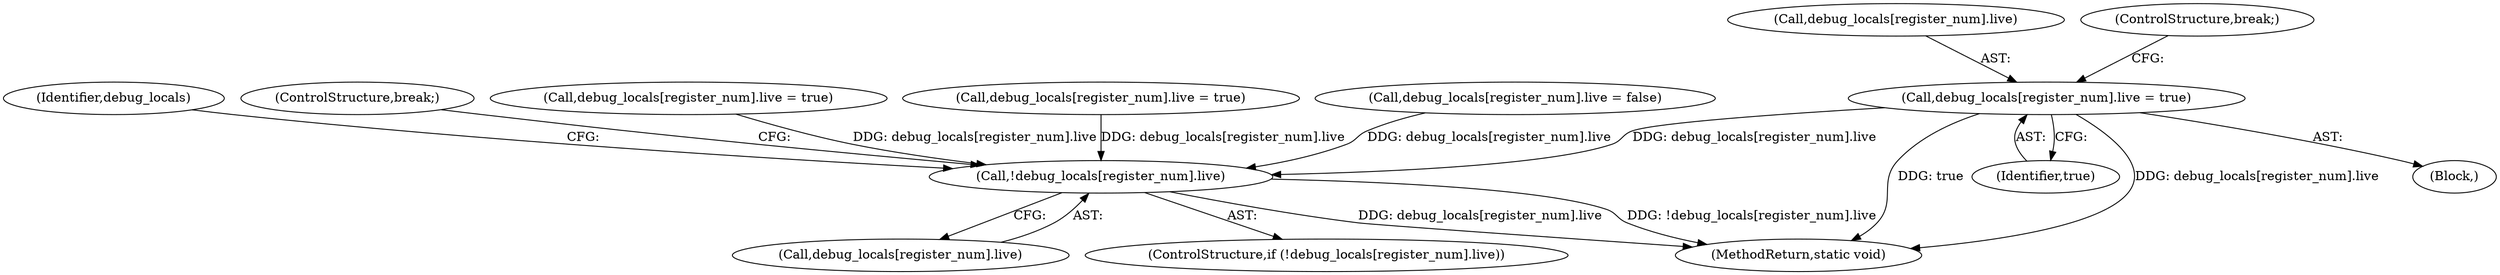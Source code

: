 digraph "0_radare2_ad55822430a03fe075221b543efb434567e9e431@array" {
"1000601" [label="(Call,debug_locals[register_num].live = true)"];
"1000895" [label="(Call,!debug_locals[register_num].live)"];
"1000601" [label="(Call,debug_locals[register_num].live = true)"];
"1000894" [label="(ControlStructure,if (!debug_locals[register_num].live))"];
"1000905" [label="(Identifier,debug_locals)"];
"1001185" [label="(MethodReturn,static void)"];
"1000916" [label="(ControlStructure,break;)"];
"1000779" [label="(Call,debug_locals[register_num].live = true)"];
"1000447" [label="(Block,)"];
"1000602" [label="(Call,debug_locals[register_num].live)"];
"1000608" [label="(ControlStructure,break;)"];
"1000896" [label="(Call,debug_locals[register_num].live)"];
"1000895" [label="(Call,!debug_locals[register_num].live)"];
"1000909" [label="(Call,debug_locals[register_num].live = true)"];
"1000607" [label="(Identifier,true)"];
"1000874" [label="(Call,debug_locals[register_num].live = false)"];
"1000601" -> "1000447"  [label="AST: "];
"1000601" -> "1000607"  [label="CFG: "];
"1000602" -> "1000601"  [label="AST: "];
"1000607" -> "1000601"  [label="AST: "];
"1000608" -> "1000601"  [label="CFG: "];
"1000601" -> "1001185"  [label="DDG: true"];
"1000601" -> "1001185"  [label="DDG: debug_locals[register_num].live"];
"1000601" -> "1000895"  [label="DDG: debug_locals[register_num].live"];
"1000895" -> "1000894"  [label="AST: "];
"1000895" -> "1000896"  [label="CFG: "];
"1000896" -> "1000895"  [label="AST: "];
"1000905" -> "1000895"  [label="CFG: "];
"1000916" -> "1000895"  [label="CFG: "];
"1000895" -> "1001185"  [label="DDG: !debug_locals[register_num].live"];
"1000895" -> "1001185"  [label="DDG: debug_locals[register_num].live"];
"1000779" -> "1000895"  [label="DDG: debug_locals[register_num].live"];
"1000909" -> "1000895"  [label="DDG: debug_locals[register_num].live"];
"1000874" -> "1000895"  [label="DDG: debug_locals[register_num].live"];
}
